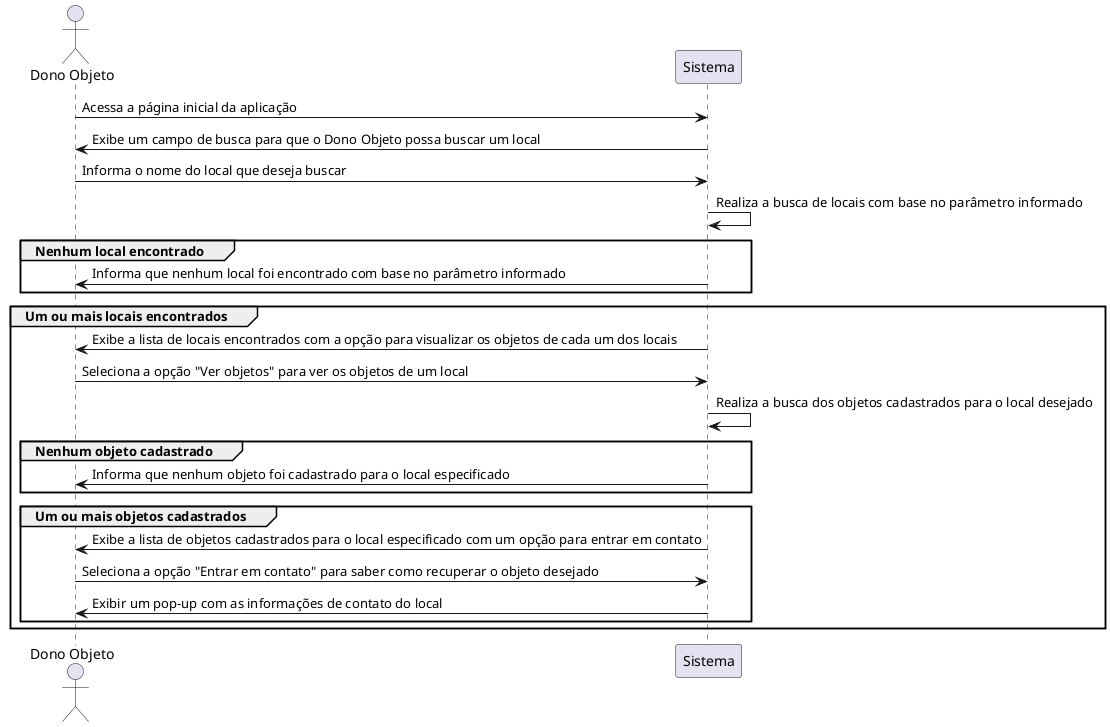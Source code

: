 @startuml DOP01

actor "Dono Objeto" as dono
participant "Sistema" as sistema

dono -> sistema: Acessa a página inicial da aplicação
sistema -> dono: Exibe um campo de busca para que o Dono Objeto possa buscar um local
dono -> sistema: Informa o nome do local que deseja buscar
sistema -> sistema: Realiza a busca de locais com base no parâmetro informado

group Nenhum local encontrado
  sistema -> dono: Informa que nenhum local foi encontrado com base no parâmetro informado
end

group Um ou mais locais encontrados
  sistema -> dono: Exibe a lista de locais encontrados com a opção para visualizar os objetos de cada um dos locais
  dono -> sistema: Seleciona a opção "Ver objetos" para ver os objetos de um local
  sistema -> sistema: Realiza a busca dos objetos cadastrados para o local desejado

  group Nenhum objeto cadastrado
    sistema -> dono: Informa que nenhum objeto foi cadastrado para o local especificado
  end

  group Um ou mais objetos cadastrados
    sistema -> dono: Exibe a lista de objetos cadastrados para o local especificado com um opção para entrar em contato
    dono -> sistema: Seleciona a opção "Entrar em contato" para saber como recuperar o objeto desejado
    sistema -> dono: Exibir um pop-up com as informações de contato do local
  end
end

@enduml